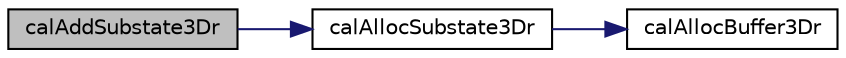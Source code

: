 digraph "calAddSubstate3Dr"
{
  edge [fontname="Helvetica",fontsize="10",labelfontname="Helvetica",labelfontsize="10"];
  node [fontname="Helvetica",fontsize="10",shape=record];
  rankdir="LR";
  Node1 [label="calAddSubstate3Dr",height=0.2,width=0.4,color="black", fillcolor="grey75", style="filled" fontcolor="black"];
  Node1 -> Node2 [color="midnightblue",fontsize="10",style="solid",fontname="Helvetica"];
  Node2 [label="calAllocSubstate3Dr",height=0.2,width=0.4,color="black", fillcolor="white", style="filled",URL="$cal3_d_8c.html#aea18b23e9f02e4d783af8577c073a7cb",tooltip="Real (floating point) substates allocation function. "];
  Node2 -> Node3 [color="midnightblue",fontsize="10",style="solid",fontname="Helvetica"];
  Node3 [label="calAllocBuffer3Dr",height=0.2,width=0.4,color="black", fillcolor="white", style="filled",URL="$cal3_d_buffer_8c.html#aeb2d3d728b830eb172d28ee860aacc23",tooltip="Allocates a real (floating point) linearized 3D buffer. "];
}
